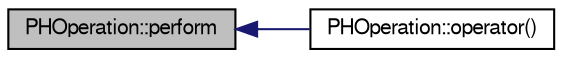 digraph "PHOperation::perform"
{
  bgcolor="transparent";
  edge [fontname="FreeSans",fontsize="10",labelfontname="FreeSans",labelfontsize="10"];
  node [fontname="FreeSans",fontsize="10",shape=record];
  rankdir="LR";
  Node1 [label="PHOperation::perform",height=0.2,width=0.4,color="black", fillcolor="grey75", style="filled" fontcolor="black"];
  Node1 -> Node2 [dir="back",color="midnightblue",fontsize="10",style="solid",fontname="FreeSans"];
  Node2 [label="PHOperation::operator()",height=0.2,width=0.4,color="black",URL="$d3/d69/classPHOperation.html#ad68777728d3d48e3aa078861ffe06170"];
}
